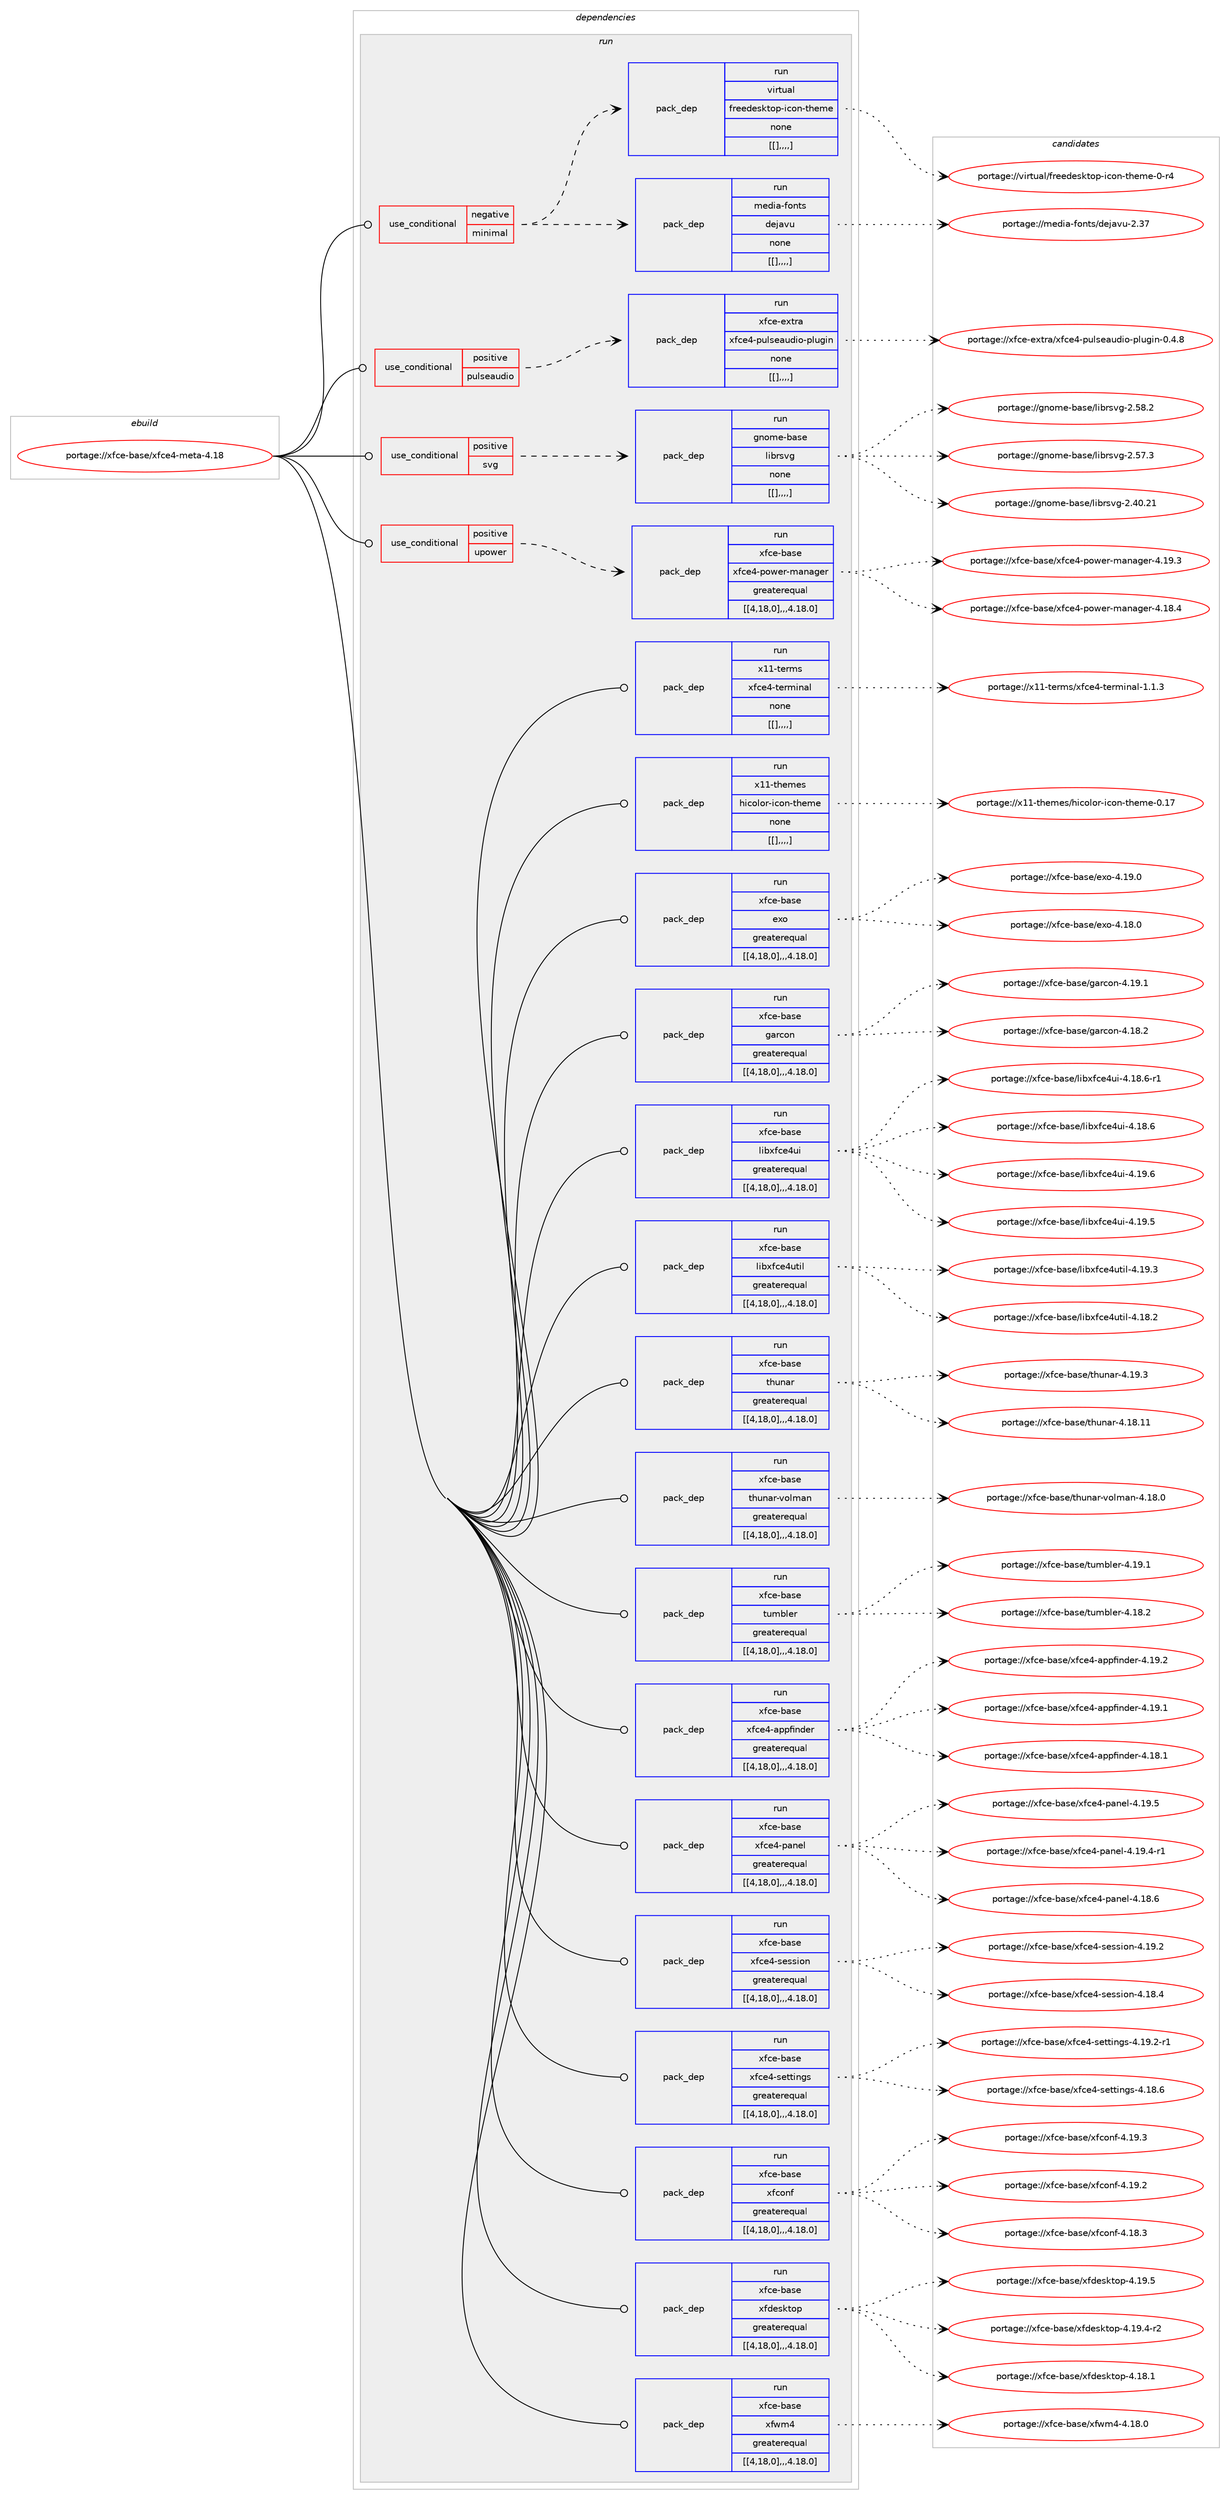 digraph prolog {

# *************
# Graph options
# *************

newrank=true;
concentrate=true;
compound=true;
graph [rankdir=LR,fontname=Helvetica,fontsize=10,ranksep=1.5];#, ranksep=2.5, nodesep=0.2];
edge  [arrowhead=vee];
node  [fontname=Helvetica,fontsize=10];

# **********
# The ebuild
# **********

subgraph cluster_leftcol {
color=gray;
label=<<i>ebuild</i>>;
id [label="portage://xfce-base/xfce4-meta-4.18", color=red, width=4, href="../xfce-base/xfce4-meta-4.18.svg"];
}

# ****************
# The dependencies
# ****************

subgraph cluster_midcol {
color=gray;
label=<<i>dependencies</i>>;
subgraph cluster_compile {
fillcolor="#eeeeee";
style=filled;
label=<<i>compile</i>>;
}
subgraph cluster_compileandrun {
fillcolor="#eeeeee";
style=filled;
label=<<i>compile and run</i>>;
}
subgraph cluster_run {
fillcolor="#eeeeee";
style=filled;
label=<<i>run</i>>;
subgraph cond362 {
dependency2645 [label=<<TABLE BORDER="0" CELLBORDER="1" CELLSPACING="0" CELLPADDING="4"><TR><TD ROWSPAN="3" CELLPADDING="10">use_conditional</TD></TR><TR><TD>negative</TD></TR><TR><TD>minimal</TD></TR></TABLE>>, shape=none, color=red];
subgraph pack2130 {
dependency2648 [label=<<TABLE BORDER="0" CELLBORDER="1" CELLSPACING="0" CELLPADDING="4" WIDTH="220"><TR><TD ROWSPAN="6" CELLPADDING="30">pack_dep</TD></TR><TR><TD WIDTH="110">run</TD></TR><TR><TD>media-fonts</TD></TR><TR><TD>dejavu</TD></TR><TR><TD>none</TD></TR><TR><TD>[[],,,,]</TD></TR></TABLE>>, shape=none, color=blue];
}
dependency2645:e -> dependency2648:w [weight=20,style="dashed",arrowhead="vee"];
subgraph pack2133 {
dependency2653 [label=<<TABLE BORDER="0" CELLBORDER="1" CELLSPACING="0" CELLPADDING="4" WIDTH="220"><TR><TD ROWSPAN="6" CELLPADDING="30">pack_dep</TD></TR><TR><TD WIDTH="110">run</TD></TR><TR><TD>virtual</TD></TR><TR><TD>freedesktop-icon-theme</TD></TR><TR><TD>none</TD></TR><TR><TD>[[],,,,]</TD></TR></TABLE>>, shape=none, color=blue];
}
dependency2645:e -> dependency2653:w [weight=20,style="dashed",arrowhead="vee"];
}
id:e -> dependency2645:w [weight=20,style="solid",arrowhead="odot"];
subgraph cond365 {
dependency2658 [label=<<TABLE BORDER="0" CELLBORDER="1" CELLSPACING="0" CELLPADDING="4"><TR><TD ROWSPAN="3" CELLPADDING="10">use_conditional</TD></TR><TR><TD>positive</TD></TR><TR><TD>pulseaudio</TD></TR></TABLE>>, shape=none, color=red];
subgraph pack2140 {
dependency2661 [label=<<TABLE BORDER="0" CELLBORDER="1" CELLSPACING="0" CELLPADDING="4" WIDTH="220"><TR><TD ROWSPAN="6" CELLPADDING="30">pack_dep</TD></TR><TR><TD WIDTH="110">run</TD></TR><TR><TD>xfce-extra</TD></TR><TR><TD>xfce4-pulseaudio-plugin</TD></TR><TR><TD>none</TD></TR><TR><TD>[[],,,,]</TD></TR></TABLE>>, shape=none, color=blue];
}
dependency2658:e -> dependency2661:w [weight=20,style="dashed",arrowhead="vee"];
}
id:e -> dependency2658:w [weight=20,style="solid",arrowhead="odot"];
subgraph cond368 {
dependency2667 [label=<<TABLE BORDER="0" CELLBORDER="1" CELLSPACING="0" CELLPADDING="4"><TR><TD ROWSPAN="3" CELLPADDING="10">use_conditional</TD></TR><TR><TD>positive</TD></TR><TR><TD>svg</TD></TR></TABLE>>, shape=none, color=red];
subgraph pack2147 {
dependency2672 [label=<<TABLE BORDER="0" CELLBORDER="1" CELLSPACING="0" CELLPADDING="4" WIDTH="220"><TR><TD ROWSPAN="6" CELLPADDING="30">pack_dep</TD></TR><TR><TD WIDTH="110">run</TD></TR><TR><TD>gnome-base</TD></TR><TR><TD>librsvg</TD></TR><TR><TD>none</TD></TR><TR><TD>[[],,,,]</TD></TR></TABLE>>, shape=none, color=blue];
}
dependency2667:e -> dependency2672:w [weight=20,style="dashed",arrowhead="vee"];
}
id:e -> dependency2667:w [weight=20,style="solid",arrowhead="odot"];
subgraph cond371 {
dependency2677 [label=<<TABLE BORDER="0" CELLBORDER="1" CELLSPACING="0" CELLPADDING="4"><TR><TD ROWSPAN="3" CELLPADDING="10">use_conditional</TD></TR><TR><TD>positive</TD></TR><TR><TD>upower</TD></TR></TABLE>>, shape=none, color=red];
subgraph pack2154 {
dependency2681 [label=<<TABLE BORDER="0" CELLBORDER="1" CELLSPACING="0" CELLPADDING="4" WIDTH="220"><TR><TD ROWSPAN="6" CELLPADDING="30">pack_dep</TD></TR><TR><TD WIDTH="110">run</TD></TR><TR><TD>xfce-base</TD></TR><TR><TD>xfce4-power-manager</TD></TR><TR><TD>greaterequal</TD></TR><TR><TD>[[4,18,0],,,4.18.0]</TD></TR></TABLE>>, shape=none, color=blue];
}
dependency2677:e -> dependency2681:w [weight=20,style="dashed",arrowhead="vee"];
}
id:e -> dependency2677:w [weight=20,style="solid",arrowhead="odot"];
subgraph pack2159 {
dependency2689 [label=<<TABLE BORDER="0" CELLBORDER="1" CELLSPACING="0" CELLPADDING="4" WIDTH="220"><TR><TD ROWSPAN="6" CELLPADDING="30">pack_dep</TD></TR><TR><TD WIDTH="110">run</TD></TR><TR><TD>x11-terms</TD></TR><TR><TD>xfce4-terminal</TD></TR><TR><TD>none</TD></TR><TR><TD>[[],,,,]</TD></TR></TABLE>>, shape=none, color=blue];
}
id:e -> dependency2689:w [weight=20,style="solid",arrowhead="odot"];
subgraph pack2163 {
dependency2693 [label=<<TABLE BORDER="0" CELLBORDER="1" CELLSPACING="0" CELLPADDING="4" WIDTH="220"><TR><TD ROWSPAN="6" CELLPADDING="30">pack_dep</TD></TR><TR><TD WIDTH="110">run</TD></TR><TR><TD>x11-themes</TD></TR><TR><TD>hicolor-icon-theme</TD></TR><TR><TD>none</TD></TR><TR><TD>[[],,,,]</TD></TR></TABLE>>, shape=none, color=blue];
}
id:e -> dependency2693:w [weight=20,style="solid",arrowhead="odot"];
subgraph pack2168 {
dependency2704 [label=<<TABLE BORDER="0" CELLBORDER="1" CELLSPACING="0" CELLPADDING="4" WIDTH="220"><TR><TD ROWSPAN="6" CELLPADDING="30">pack_dep</TD></TR><TR><TD WIDTH="110">run</TD></TR><TR><TD>xfce-base</TD></TR><TR><TD>exo</TD></TR><TR><TD>greaterequal</TD></TR><TR><TD>[[4,18,0],,,4.18.0]</TD></TR></TABLE>>, shape=none, color=blue];
}
id:e -> dependency2704:w [weight=20,style="solid",arrowhead="odot"];
subgraph pack2178 {
dependency2711 [label=<<TABLE BORDER="0" CELLBORDER="1" CELLSPACING="0" CELLPADDING="4" WIDTH="220"><TR><TD ROWSPAN="6" CELLPADDING="30">pack_dep</TD></TR><TR><TD WIDTH="110">run</TD></TR><TR><TD>xfce-base</TD></TR><TR><TD>garcon</TD></TR><TR><TD>greaterequal</TD></TR><TR><TD>[[4,18,0],,,4.18.0]</TD></TR></TABLE>>, shape=none, color=blue];
}
id:e -> dependency2711:w [weight=20,style="solid",arrowhead="odot"];
subgraph pack2184 {
dependency2717 [label=<<TABLE BORDER="0" CELLBORDER="1" CELLSPACING="0" CELLPADDING="4" WIDTH="220"><TR><TD ROWSPAN="6" CELLPADDING="30">pack_dep</TD></TR><TR><TD WIDTH="110">run</TD></TR><TR><TD>xfce-base</TD></TR><TR><TD>libxfce4ui</TD></TR><TR><TD>greaterequal</TD></TR><TR><TD>[[4,18,0],,,4.18.0]</TD></TR></TABLE>>, shape=none, color=blue];
}
id:e -> dependency2717:w [weight=20,style="solid",arrowhead="odot"];
subgraph pack2188 {
dependency2721 [label=<<TABLE BORDER="0" CELLBORDER="1" CELLSPACING="0" CELLPADDING="4" WIDTH="220"><TR><TD ROWSPAN="6" CELLPADDING="30">pack_dep</TD></TR><TR><TD WIDTH="110">run</TD></TR><TR><TD>xfce-base</TD></TR><TR><TD>libxfce4util</TD></TR><TR><TD>greaterequal</TD></TR><TR><TD>[[4,18,0],,,4.18.0]</TD></TR></TABLE>>, shape=none, color=blue];
}
id:e -> dependency2721:w [weight=20,style="solid",arrowhead="odot"];
subgraph pack2193 {
dependency2726 [label=<<TABLE BORDER="0" CELLBORDER="1" CELLSPACING="0" CELLPADDING="4" WIDTH="220"><TR><TD ROWSPAN="6" CELLPADDING="30">pack_dep</TD></TR><TR><TD WIDTH="110">run</TD></TR><TR><TD>xfce-base</TD></TR><TR><TD>thunar</TD></TR><TR><TD>greaterequal</TD></TR><TR><TD>[[4,18,0],,,4.18.0]</TD></TR></TABLE>>, shape=none, color=blue];
}
id:e -> dependency2726:w [weight=20,style="solid",arrowhead="odot"];
subgraph pack2197 {
dependency2731 [label=<<TABLE BORDER="0" CELLBORDER="1" CELLSPACING="0" CELLPADDING="4" WIDTH="220"><TR><TD ROWSPAN="6" CELLPADDING="30">pack_dep</TD></TR><TR><TD WIDTH="110">run</TD></TR><TR><TD>xfce-base</TD></TR><TR><TD>thunar-volman</TD></TR><TR><TD>greaterequal</TD></TR><TR><TD>[[4,18,0],,,4.18.0]</TD></TR></TABLE>>, shape=none, color=blue];
}
id:e -> dependency2731:w [weight=20,style="solid",arrowhead="odot"];
subgraph pack2201 {
dependency2733 [label=<<TABLE BORDER="0" CELLBORDER="1" CELLSPACING="0" CELLPADDING="4" WIDTH="220"><TR><TD ROWSPAN="6" CELLPADDING="30">pack_dep</TD></TR><TR><TD WIDTH="110">run</TD></TR><TR><TD>xfce-base</TD></TR><TR><TD>tumbler</TD></TR><TR><TD>greaterequal</TD></TR><TR><TD>[[4,18,0],,,4.18.0]</TD></TR></TABLE>>, shape=none, color=blue];
}
id:e -> dependency2733:w [weight=20,style="solid",arrowhead="odot"];
subgraph pack2205 {
dependency2740 [label=<<TABLE BORDER="0" CELLBORDER="1" CELLSPACING="0" CELLPADDING="4" WIDTH="220"><TR><TD ROWSPAN="6" CELLPADDING="30">pack_dep</TD></TR><TR><TD WIDTH="110">run</TD></TR><TR><TD>xfce-base</TD></TR><TR><TD>xfce4-appfinder</TD></TR><TR><TD>greaterequal</TD></TR><TR><TD>[[4,18,0],,,4.18.0]</TD></TR></TABLE>>, shape=none, color=blue];
}
id:e -> dependency2740:w [weight=20,style="solid",arrowhead="odot"];
subgraph pack2208 {
dependency2743 [label=<<TABLE BORDER="0" CELLBORDER="1" CELLSPACING="0" CELLPADDING="4" WIDTH="220"><TR><TD ROWSPAN="6" CELLPADDING="30">pack_dep</TD></TR><TR><TD WIDTH="110">run</TD></TR><TR><TD>xfce-base</TD></TR><TR><TD>xfce4-panel</TD></TR><TR><TD>greaterequal</TD></TR><TR><TD>[[4,18,0],,,4.18.0]</TD></TR></TABLE>>, shape=none, color=blue];
}
id:e -> dependency2743:w [weight=20,style="solid",arrowhead="odot"];
subgraph pack2211 {
dependency2747 [label=<<TABLE BORDER="0" CELLBORDER="1" CELLSPACING="0" CELLPADDING="4" WIDTH="220"><TR><TD ROWSPAN="6" CELLPADDING="30">pack_dep</TD></TR><TR><TD WIDTH="110">run</TD></TR><TR><TD>xfce-base</TD></TR><TR><TD>xfce4-session</TD></TR><TR><TD>greaterequal</TD></TR><TR><TD>[[4,18,0],,,4.18.0]</TD></TR></TABLE>>, shape=none, color=blue];
}
id:e -> dependency2747:w [weight=20,style="solid",arrowhead="odot"];
subgraph pack2213 {
dependency2750 [label=<<TABLE BORDER="0" CELLBORDER="1" CELLSPACING="0" CELLPADDING="4" WIDTH="220"><TR><TD ROWSPAN="6" CELLPADDING="30">pack_dep</TD></TR><TR><TD WIDTH="110">run</TD></TR><TR><TD>xfce-base</TD></TR><TR><TD>xfce4-settings</TD></TR><TR><TD>greaterequal</TD></TR><TR><TD>[[4,18,0],,,4.18.0]</TD></TR></TABLE>>, shape=none, color=blue];
}
id:e -> dependency2750:w [weight=20,style="solid",arrowhead="odot"];
subgraph pack2216 {
dependency2753 [label=<<TABLE BORDER="0" CELLBORDER="1" CELLSPACING="0" CELLPADDING="4" WIDTH="220"><TR><TD ROWSPAN="6" CELLPADDING="30">pack_dep</TD></TR><TR><TD WIDTH="110">run</TD></TR><TR><TD>xfce-base</TD></TR><TR><TD>xfconf</TD></TR><TR><TD>greaterequal</TD></TR><TR><TD>[[4,18,0],,,4.18.0]</TD></TR></TABLE>>, shape=none, color=blue];
}
id:e -> dependency2753:w [weight=20,style="solid",arrowhead="odot"];
subgraph pack2218 {
dependency2755 [label=<<TABLE BORDER="0" CELLBORDER="1" CELLSPACING="0" CELLPADDING="4" WIDTH="220"><TR><TD ROWSPAN="6" CELLPADDING="30">pack_dep</TD></TR><TR><TD WIDTH="110">run</TD></TR><TR><TD>xfce-base</TD></TR><TR><TD>xfdesktop</TD></TR><TR><TD>greaterequal</TD></TR><TR><TD>[[4,18,0],,,4.18.0]</TD></TR></TABLE>>, shape=none, color=blue];
}
id:e -> dependency2755:w [weight=20,style="solid",arrowhead="odot"];
subgraph pack2219 {
dependency2758 [label=<<TABLE BORDER="0" CELLBORDER="1" CELLSPACING="0" CELLPADDING="4" WIDTH="220"><TR><TD ROWSPAN="6" CELLPADDING="30">pack_dep</TD></TR><TR><TD WIDTH="110">run</TD></TR><TR><TD>xfce-base</TD></TR><TR><TD>xfwm4</TD></TR><TR><TD>greaterequal</TD></TR><TR><TD>[[4,18,0],,,4.18.0]</TD></TR></TABLE>>, shape=none, color=blue];
}
id:e -> dependency2758:w [weight=20,style="solid",arrowhead="odot"];
}
}

# **************
# The candidates
# **************

subgraph cluster_choices {
rank=same;
color=gray;
label=<<i>candidates</i>>;

subgraph choice2150 {
color=black;
nodesep=1;
choice109101100105974510211111011611547100101106971181174550465155 [label="portage://media-fonts/dejavu-2.37", color=red, width=4,href="../media-fonts/dejavu-2.37.svg"];
dependency2648:e -> choice109101100105974510211111011611547100101106971181174550465155:w [style=dotted,weight="100"];
}
subgraph choice2154 {
color=black;
nodesep=1;
choice118105114116117971084710211410110110010111510711611111245105991111104511610410110910145484511452 [label="portage://virtual/freedesktop-icon-theme-0-r4", color=red, width=4,href="../virtual/freedesktop-icon-theme-0-r4.svg"];
dependency2653:e -> choice118105114116117971084710211410110110010111510711611111245105991111104511610410110910145484511452:w [style=dotted,weight="100"];
}
subgraph choice2156 {
color=black;
nodesep=1;
choice120102991014510112011611497471201029910152451121171081151019711710010511145112108117103105110454846524656 [label="portage://xfce-extra/xfce4-pulseaudio-plugin-0.4.8", color=red, width=4,href="../xfce-extra/xfce4-pulseaudio-plugin-0.4.8.svg"];
dependency2661:e -> choice120102991014510112011611497471201029910152451121171081151019711710010511145112108117103105110454846524656:w [style=dotted,weight="100"];
}
subgraph choice2159 {
color=black;
nodesep=1;
choice103110111109101459897115101471081059811411511810345504653564650 [label="portage://gnome-base/librsvg-2.58.2", color=red, width=4,href="../gnome-base/librsvg-2.58.2.svg"];
choice103110111109101459897115101471081059811411511810345504653554651 [label="portage://gnome-base/librsvg-2.57.3", color=red, width=4,href="../gnome-base/librsvg-2.57.3.svg"];
choice10311011110910145989711510147108105981141151181034550465248465049 [label="portage://gnome-base/librsvg-2.40.21", color=red, width=4,href="../gnome-base/librsvg-2.40.21.svg"];
dependency2672:e -> choice103110111109101459897115101471081059811411511810345504653564650:w [style=dotted,weight="100"];
dependency2672:e -> choice103110111109101459897115101471081059811411511810345504653554651:w [style=dotted,weight="100"];
dependency2672:e -> choice10311011110910145989711510147108105981141151181034550465248465049:w [style=dotted,weight="100"];
}
subgraph choice2163 {
color=black;
nodesep=1;
choice120102991014598971151014712010299101524511211111910111445109971109710310111445524649574651 [label="portage://xfce-base/xfce4-power-manager-4.19.3", color=red, width=4,href="../xfce-base/xfce4-power-manager-4.19.3.svg"];
choice120102991014598971151014712010299101524511211111910111445109971109710310111445524649564652 [label="portage://xfce-base/xfce4-power-manager-4.18.4", color=red, width=4,href="../xfce-base/xfce4-power-manager-4.18.4.svg"];
dependency2681:e -> choice120102991014598971151014712010299101524511211111910111445109971109710310111445524649574651:w [style=dotted,weight="100"];
dependency2681:e -> choice120102991014598971151014712010299101524511211111910111445109971109710310111445524649564652:w [style=dotted,weight="100"];
}
subgraph choice2165 {
color=black;
nodesep=1;
choice1204949451161011141091154712010299101524511610111410910511097108454946494651 [label="portage://x11-terms/xfce4-terminal-1.1.3", color=red, width=4,href="../x11-terms/xfce4-terminal-1.1.3.svg"];
dependency2689:e -> choice1204949451161011141091154712010299101524511610111410910511097108454946494651:w [style=dotted,weight="100"];
}
subgraph choice2168 {
color=black;
nodesep=1;
choice12049494511610410110910111547104105991111081111144510599111110451161041011091014548464955 [label="portage://x11-themes/hicolor-icon-theme-0.17", color=red, width=4,href="../x11-themes/hicolor-icon-theme-0.17.svg"];
dependency2693:e -> choice12049494511610410110910111547104105991111081111144510599111110451161041011091014548464955:w [style=dotted,weight="100"];
}
subgraph choice2171 {
color=black;
nodesep=1;
choice120102991014598971151014710112011145524649574648 [label="portage://xfce-base/exo-4.19.0", color=red, width=4,href="../xfce-base/exo-4.19.0.svg"];
choice120102991014598971151014710112011145524649564648 [label="portage://xfce-base/exo-4.18.0", color=red, width=4,href="../xfce-base/exo-4.18.0.svg"];
dependency2704:e -> choice120102991014598971151014710112011145524649574648:w [style=dotted,weight="100"];
dependency2704:e -> choice120102991014598971151014710112011145524649564648:w [style=dotted,weight="100"];
}
subgraph choice2174 {
color=black;
nodesep=1;
choice1201029910145989711510147103971149911111045524649574649 [label="portage://xfce-base/garcon-4.19.1", color=red, width=4,href="../xfce-base/garcon-4.19.1.svg"];
choice1201029910145989711510147103971149911111045524649564650 [label="portage://xfce-base/garcon-4.18.2", color=red, width=4,href="../xfce-base/garcon-4.18.2.svg"];
dependency2711:e -> choice1201029910145989711510147103971149911111045524649574649:w [style=dotted,weight="100"];
dependency2711:e -> choice1201029910145989711510147103971149911111045524649564650:w [style=dotted,weight="100"];
}
subgraph choice2178 {
color=black;
nodesep=1;
choice120102991014598971151014710810598120102991015211710545524649574654 [label="portage://xfce-base/libxfce4ui-4.19.6", color=red, width=4,href="../xfce-base/libxfce4ui-4.19.6.svg"];
choice120102991014598971151014710810598120102991015211710545524649574653 [label="portage://xfce-base/libxfce4ui-4.19.5", color=red, width=4,href="../xfce-base/libxfce4ui-4.19.5.svg"];
choice1201029910145989711510147108105981201029910152117105455246495646544511449 [label="portage://xfce-base/libxfce4ui-4.18.6-r1", color=red, width=4,href="../xfce-base/libxfce4ui-4.18.6-r1.svg"];
choice120102991014598971151014710810598120102991015211710545524649564654 [label="portage://xfce-base/libxfce4ui-4.18.6", color=red, width=4,href="../xfce-base/libxfce4ui-4.18.6.svg"];
dependency2717:e -> choice120102991014598971151014710810598120102991015211710545524649574654:w [style=dotted,weight="100"];
dependency2717:e -> choice120102991014598971151014710810598120102991015211710545524649574653:w [style=dotted,weight="100"];
dependency2717:e -> choice1201029910145989711510147108105981201029910152117105455246495646544511449:w [style=dotted,weight="100"];
dependency2717:e -> choice120102991014598971151014710810598120102991015211710545524649564654:w [style=dotted,weight="100"];
}
subgraph choice2181 {
color=black;
nodesep=1;
choice120102991014598971151014710810598120102991015211711610510845524649574651 [label="portage://xfce-base/libxfce4util-4.19.3", color=red, width=4,href="../xfce-base/libxfce4util-4.19.3.svg"];
choice120102991014598971151014710810598120102991015211711610510845524649564650 [label="portage://xfce-base/libxfce4util-4.18.2", color=red, width=4,href="../xfce-base/libxfce4util-4.18.2.svg"];
dependency2721:e -> choice120102991014598971151014710810598120102991015211711610510845524649574651:w [style=dotted,weight="100"];
dependency2721:e -> choice120102991014598971151014710810598120102991015211711610510845524649564650:w [style=dotted,weight="100"];
}
subgraph choice2184 {
color=black;
nodesep=1;
choice12010299101459897115101471161041171109711445524649574651 [label="portage://xfce-base/thunar-4.19.3", color=red, width=4,href="../xfce-base/thunar-4.19.3.svg"];
choice1201029910145989711510147116104117110971144552464956464949 [label="portage://xfce-base/thunar-4.18.11", color=red, width=4,href="../xfce-base/thunar-4.18.11.svg"];
dependency2726:e -> choice12010299101459897115101471161041171109711445524649574651:w [style=dotted,weight="100"];
dependency2726:e -> choice1201029910145989711510147116104117110971144552464956464949:w [style=dotted,weight="100"];
}
subgraph choice2186 {
color=black;
nodesep=1;
choice120102991014598971151014711610411711097114451181111081099711045524649564648 [label="portage://xfce-base/thunar-volman-4.18.0", color=red, width=4,href="../xfce-base/thunar-volman-4.18.0.svg"];
dependency2731:e -> choice120102991014598971151014711610411711097114451181111081099711045524649564648:w [style=dotted,weight="100"];
}
subgraph choice2189 {
color=black;
nodesep=1;
choice12010299101459897115101471161171099810810111445524649574649 [label="portage://xfce-base/tumbler-4.19.1", color=red, width=4,href="../xfce-base/tumbler-4.19.1.svg"];
choice12010299101459897115101471161171099810810111445524649564650 [label="portage://xfce-base/tumbler-4.18.2", color=red, width=4,href="../xfce-base/tumbler-4.18.2.svg"];
dependency2733:e -> choice12010299101459897115101471161171099810810111445524649574649:w [style=dotted,weight="100"];
dependency2733:e -> choice12010299101459897115101471161171099810810111445524649564650:w [style=dotted,weight="100"];
}
subgraph choice2191 {
color=black;
nodesep=1;
choice12010299101459897115101471201029910152459711211210210511010010111445524649574650 [label="portage://xfce-base/xfce4-appfinder-4.19.2", color=red, width=4,href="../xfce-base/xfce4-appfinder-4.19.2.svg"];
choice12010299101459897115101471201029910152459711211210210511010010111445524649574649 [label="portage://xfce-base/xfce4-appfinder-4.19.1", color=red, width=4,href="../xfce-base/xfce4-appfinder-4.19.1.svg"];
choice12010299101459897115101471201029910152459711211210210511010010111445524649564649 [label="portage://xfce-base/xfce4-appfinder-4.18.1", color=red, width=4,href="../xfce-base/xfce4-appfinder-4.18.1.svg"];
dependency2740:e -> choice12010299101459897115101471201029910152459711211210210511010010111445524649574650:w [style=dotted,weight="100"];
dependency2740:e -> choice12010299101459897115101471201029910152459711211210210511010010111445524649574649:w [style=dotted,weight="100"];
dependency2740:e -> choice12010299101459897115101471201029910152459711211210210511010010111445524649564649:w [style=dotted,weight="100"];
}
subgraph choice2193 {
color=black;
nodesep=1;
choice12010299101459897115101471201029910152451129711010110845524649574653 [label="portage://xfce-base/xfce4-panel-4.19.5", color=red, width=4,href="../xfce-base/xfce4-panel-4.19.5.svg"];
choice120102991014598971151014712010299101524511297110101108455246495746524511449 [label="portage://xfce-base/xfce4-panel-4.19.4-r1", color=red, width=4,href="../xfce-base/xfce4-panel-4.19.4-r1.svg"];
choice12010299101459897115101471201029910152451129711010110845524649564654 [label="portage://xfce-base/xfce4-panel-4.18.6", color=red, width=4,href="../xfce-base/xfce4-panel-4.18.6.svg"];
dependency2743:e -> choice12010299101459897115101471201029910152451129711010110845524649574653:w [style=dotted,weight="100"];
dependency2743:e -> choice120102991014598971151014712010299101524511297110101108455246495746524511449:w [style=dotted,weight="100"];
dependency2743:e -> choice12010299101459897115101471201029910152451129711010110845524649564654:w [style=dotted,weight="100"];
}
subgraph choice2194 {
color=black;
nodesep=1;
choice120102991014598971151014712010299101524511510111511510511111045524649574650 [label="portage://xfce-base/xfce4-session-4.19.2", color=red, width=4,href="../xfce-base/xfce4-session-4.19.2.svg"];
choice120102991014598971151014712010299101524511510111511510511111045524649564652 [label="portage://xfce-base/xfce4-session-4.18.4", color=red, width=4,href="../xfce-base/xfce4-session-4.18.4.svg"];
dependency2747:e -> choice120102991014598971151014712010299101524511510111511510511111045524649574650:w [style=dotted,weight="100"];
dependency2747:e -> choice120102991014598971151014712010299101524511510111511510511111045524649564652:w [style=dotted,weight="100"];
}
subgraph choice2196 {
color=black;
nodesep=1;
choice1201029910145989711510147120102991015245115101116116105110103115455246495746504511449 [label="portage://xfce-base/xfce4-settings-4.19.2-r1", color=red, width=4,href="../xfce-base/xfce4-settings-4.19.2-r1.svg"];
choice120102991014598971151014712010299101524511510111611610511010311545524649564654 [label="portage://xfce-base/xfce4-settings-4.18.6", color=red, width=4,href="../xfce-base/xfce4-settings-4.18.6.svg"];
dependency2750:e -> choice1201029910145989711510147120102991015245115101116116105110103115455246495746504511449:w [style=dotted,weight="100"];
dependency2750:e -> choice120102991014598971151014712010299101524511510111611610511010311545524649564654:w [style=dotted,weight="100"];
}
subgraph choice2199 {
color=black;
nodesep=1;
choice12010299101459897115101471201029911111010245524649574651 [label="portage://xfce-base/xfconf-4.19.3", color=red, width=4,href="../xfce-base/xfconf-4.19.3.svg"];
choice12010299101459897115101471201029911111010245524649574650 [label="portage://xfce-base/xfconf-4.19.2", color=red, width=4,href="../xfce-base/xfconf-4.19.2.svg"];
choice12010299101459897115101471201029911111010245524649564651 [label="portage://xfce-base/xfconf-4.18.3", color=red, width=4,href="../xfce-base/xfconf-4.18.3.svg"];
dependency2753:e -> choice12010299101459897115101471201029911111010245524649574651:w [style=dotted,weight="100"];
dependency2753:e -> choice12010299101459897115101471201029911111010245524649574650:w [style=dotted,weight="100"];
dependency2753:e -> choice12010299101459897115101471201029911111010245524649564651:w [style=dotted,weight="100"];
}
subgraph choice2200 {
color=black;
nodesep=1;
choice120102991014598971151014712010210010111510711611111245524649574653 [label="portage://xfce-base/xfdesktop-4.19.5", color=red, width=4,href="../xfce-base/xfdesktop-4.19.5.svg"];
choice1201029910145989711510147120102100101115107116111112455246495746524511450 [label="portage://xfce-base/xfdesktop-4.19.4-r2", color=red, width=4,href="../xfce-base/xfdesktop-4.19.4-r2.svg"];
choice120102991014598971151014712010210010111510711611111245524649564649 [label="portage://xfce-base/xfdesktop-4.18.1", color=red, width=4,href="../xfce-base/xfdesktop-4.18.1.svg"];
dependency2755:e -> choice120102991014598971151014712010210010111510711611111245524649574653:w [style=dotted,weight="100"];
dependency2755:e -> choice1201029910145989711510147120102100101115107116111112455246495746524511450:w [style=dotted,weight="100"];
dependency2755:e -> choice120102991014598971151014712010210010111510711611111245524649564649:w [style=dotted,weight="100"];
}
subgraph choice2203 {
color=black;
nodesep=1;
choice12010299101459897115101471201021191095245524649564648 [label="portage://xfce-base/xfwm4-4.18.0", color=red, width=4,href="../xfce-base/xfwm4-4.18.0.svg"];
dependency2758:e -> choice12010299101459897115101471201021191095245524649564648:w [style=dotted,weight="100"];
}
}

}
